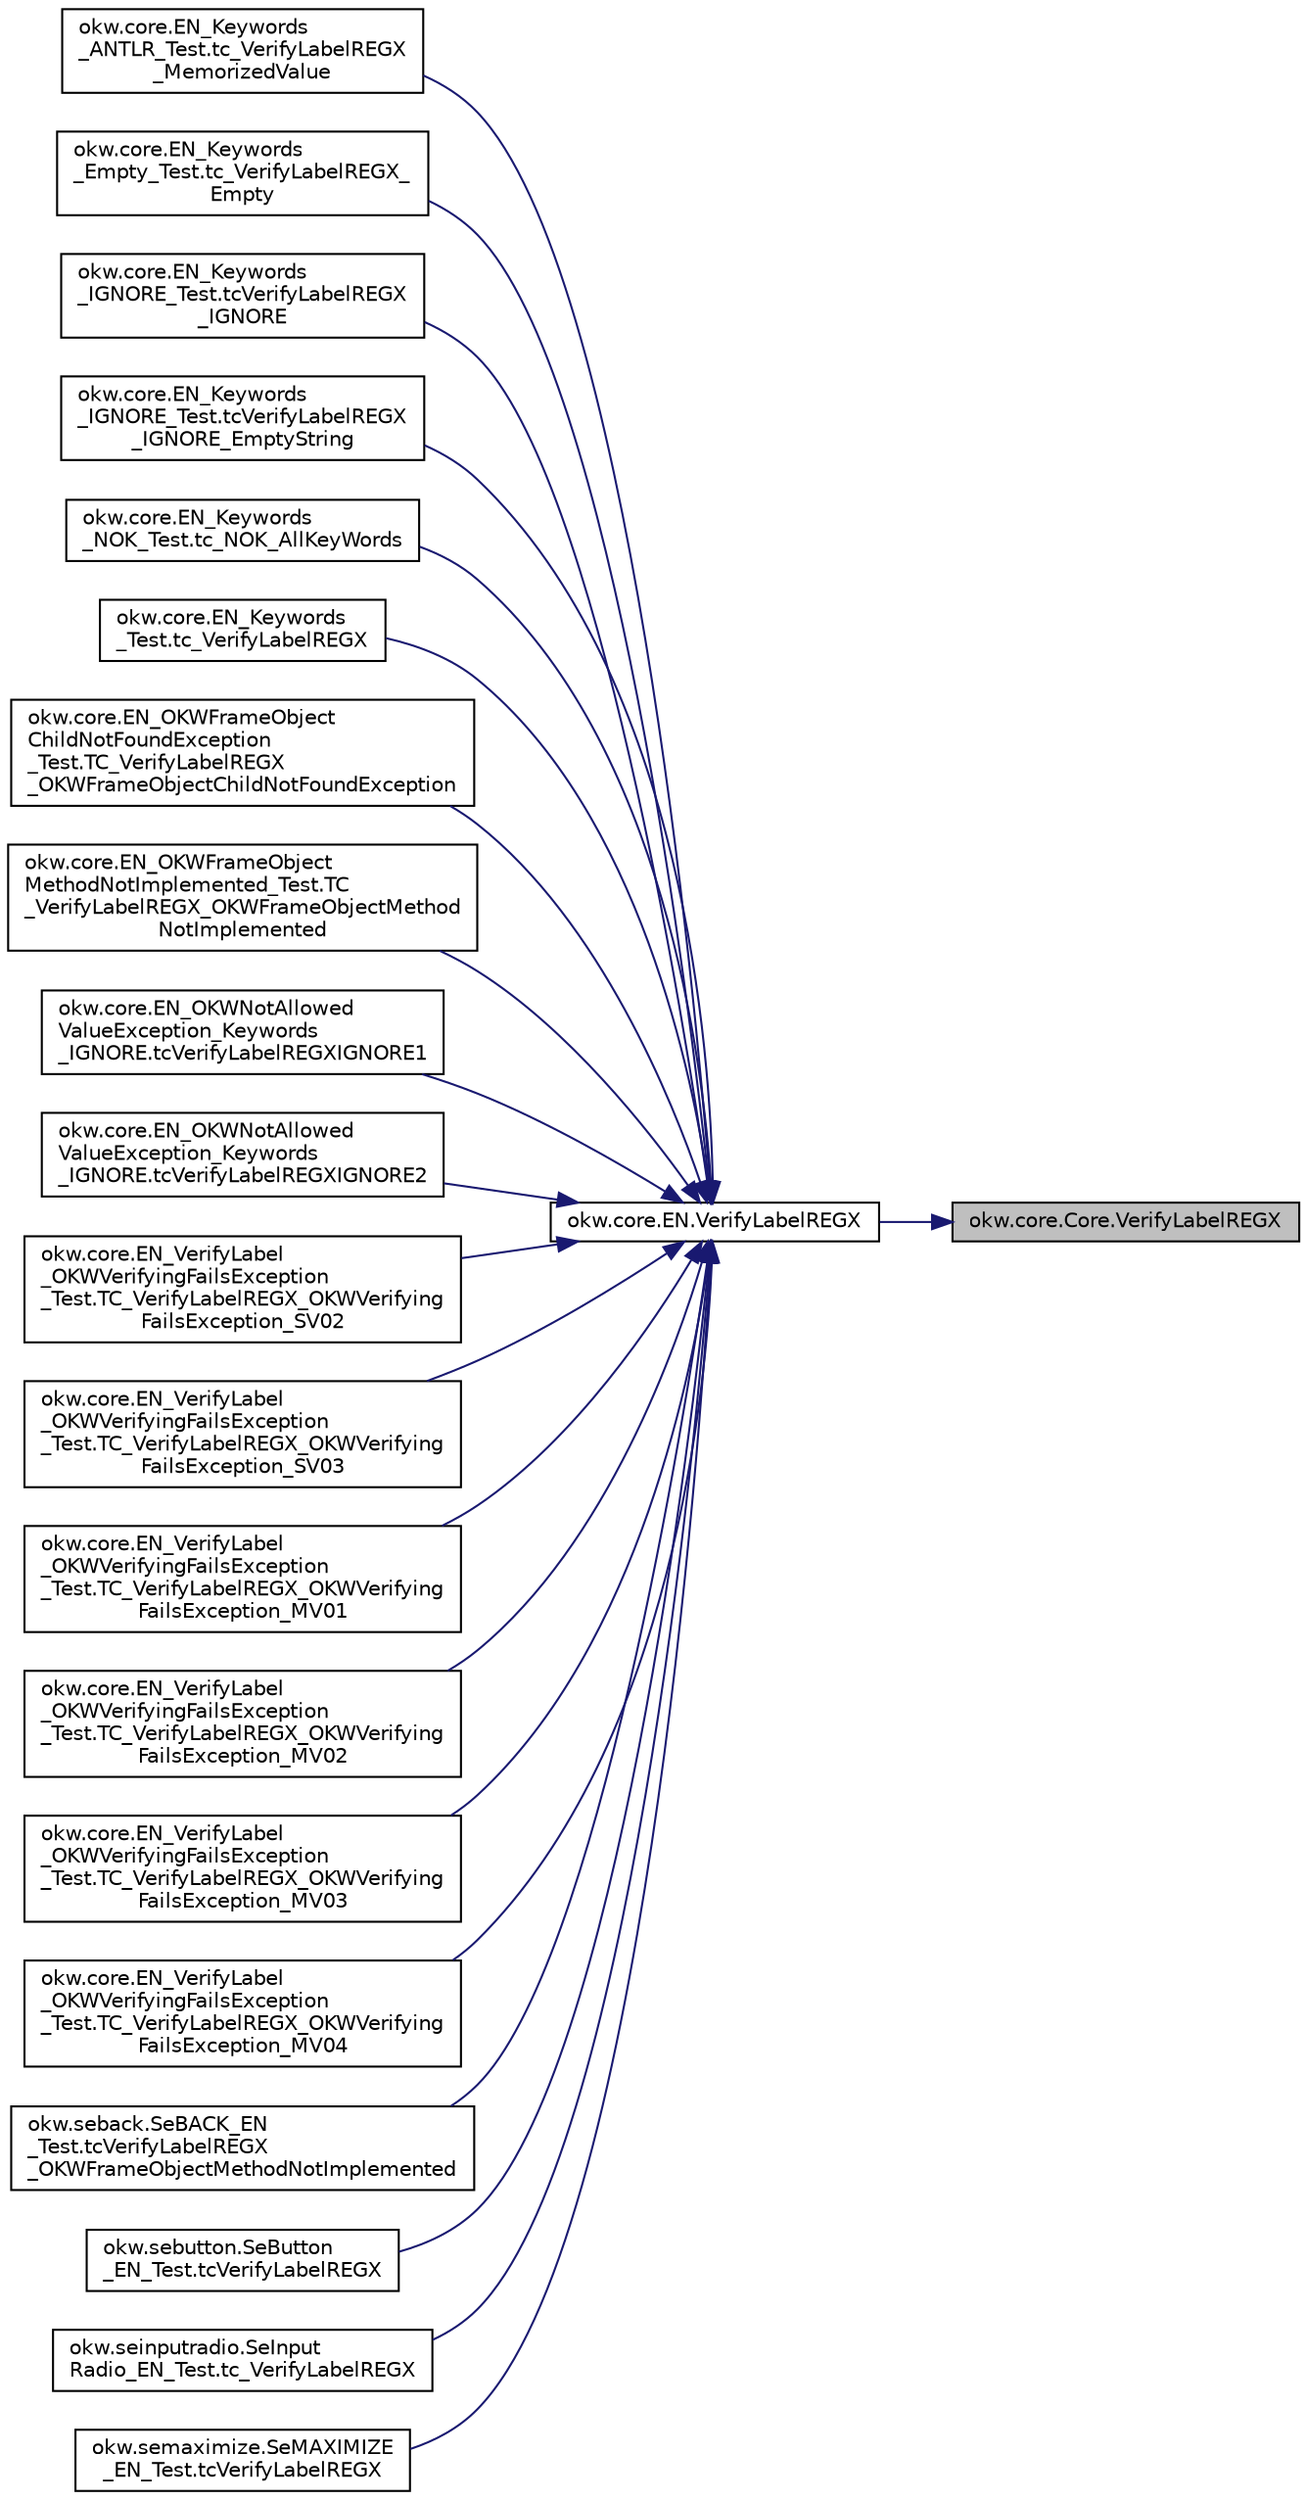 digraph "okw.core.Core.VerifyLabelREGX"
{
 // INTERACTIVE_SVG=YES
 // LATEX_PDF_SIZE
  edge [fontname="Helvetica",fontsize="10",labelfontname="Helvetica",labelfontsize="10"];
  node [fontname="Helvetica",fontsize="10",shape=record];
  rankdir="RL";
  Node4319 [label="okw.core.Core.VerifyLabelREGX",height=0.2,width=0.4,color="black", fillcolor="grey75", style="filled", fontcolor="black",tooltip="Überprüft die Überschrift des Objektes."];
  Node4319 -> Node4320 [dir="back",color="midnightblue",fontsize="10",style="solid",fontname="Helvetica"];
  Node4320 [label="okw.core.EN.VerifyLabelREGX",height=0.2,width=0.4,color="black", fillcolor="white", style="filled",URL="$classokw_1_1core_1_1_e_n.html#a33c8aac65f5d1f919065a9ec5e47f415",tooltip="Überprüft die Überschrift des Objektes."];
  Node4320 -> Node4321 [dir="back",color="midnightblue",fontsize="10",style="solid",fontname="Helvetica"];
  Node4321 [label="okw.core.EN_Keywords\l_ANTLR_Test.tc_VerifyLabelREGX\l_MemorizedValue",height=0.2,width=0.4,color="black", fillcolor="white", style="filled",URL="$classokw_1_1core_1_1_e_n___keywords___a_n_t_l_r___test.html#a7d3f82b882bb3d57869322402caf8edd",tooltip=" "];
  Node4320 -> Node4322 [dir="back",color="midnightblue",fontsize="10",style="solid",fontname="Helvetica"];
  Node4322 [label="okw.core.EN_Keywords\l_Empty_Test.tc_VerifyLabelREGX_\lEmpty",height=0.2,width=0.4,color="black", fillcolor="white", style="filled",URL="$classokw_1_1core_1_1_e_n___keywords___empty___test.html#acc74c594635d4e02913a9707027903f6",tooltip="Prüft \"${EMPTY}\" für das Schlüsslewort VerifyLabel(strng,string)"];
  Node4320 -> Node4323 [dir="back",color="midnightblue",fontsize="10",style="solid",fontname="Helvetica"];
  Node4323 [label="okw.core.EN_Keywords\l_IGNORE_Test.tcVerifyLabelREGX\l_IGNORE",height=0.2,width=0.4,color="black", fillcolor="white", style="filled",URL="$classokw_1_1core_1_1_e_n___keywords___i_g_n_o_r_e___test.html#abdd39af32353efae68eac80b693bb618",tooltip=" "];
  Node4320 -> Node4324 [dir="back",color="midnightblue",fontsize="10",style="solid",fontname="Helvetica"];
  Node4324 [label="okw.core.EN_Keywords\l_IGNORE_Test.tcVerifyLabelREGX\l_IGNORE_EmptyString",height=0.2,width=0.4,color="black", fillcolor="white", style="filled",URL="$classokw_1_1core_1_1_e_n___keywords___i_g_n_o_r_e___test.html#a3170f755d09a1ce7e67c68cc923b20fc",tooltip=" "];
  Node4320 -> Node4325 [dir="back",color="midnightblue",fontsize="10",style="solid",fontname="Helvetica"];
  Node4325 [label="okw.core.EN_Keywords\l_NOK_Test.tc_NOK_AllKeyWords",height=0.2,width=0.4,color="black", fillcolor="white", style="filled",URL="$classokw_1_1core_1_1_e_n___keywords___n_o_k___test.html#a81a960a2341dfb0e27da7871291c84dc",tooltip="Prüft methoden aufruf für einen einfachen Click."];
  Node4320 -> Node4326 [dir="back",color="midnightblue",fontsize="10",style="solid",fontname="Helvetica"];
  Node4326 [label="okw.core.EN_Keywords\l_Test.tc_VerifyLabelREGX",height=0.2,width=0.4,color="black", fillcolor="white", style="filled",URL="$classokw_1_1core_1_1_e_n___keywords___test.html#a5a9b010b788b61511a51640fdefb5473",tooltip="\"Normaler\" Testfall für das Schlüsselwort EN.VerifyLabelREGX(String,String)."];
  Node4320 -> Node4327 [dir="back",color="midnightblue",fontsize="10",style="solid",fontname="Helvetica"];
  Node4327 [label="okw.core.EN_OKWFrameObject\lChildNotFoundException\l_Test.TC_VerifyLabelREGX\l_OKWFrameObjectChildNotFoundException",height=0.2,width=0.4,color="black", fillcolor="white", style="filled",URL="$classokw_1_1core_1_1_e_n___o_k_w_frame_object_child_not_found_exception___test.html#a1ab06ec8e7266ccd2351358cbd8acb56",tooltip="Prüft, ob die Ausnahme OKWFrameObjectChildNotFoundException durch die LFC-VerifyLabelREGX ausgelöst w..."];
  Node4320 -> Node4328 [dir="back",color="midnightblue",fontsize="10",style="solid",fontname="Helvetica"];
  Node4328 [label="okw.core.EN_OKWFrameObject\lMethodNotImplemented_Test.TC\l_VerifyLabelREGX_OKWFrameObjectMethod\lNotImplemented",height=0.2,width=0.4,color="black", fillcolor="white", style="filled",URL="$classokw_1_1core_1_1_e_n___o_k_w_frame_object_method_not_implemented___test.html#ac1b160b211d0a952829432cc809a575e",tooltip="Prüft ob die Ausnahme OKWFrameObjectMethodNotImplemented von VerifyCaptionREGX( FN,..."];
  Node4320 -> Node4329 [dir="back",color="midnightblue",fontsize="10",style="solid",fontname="Helvetica"];
  Node4329 [label="okw.core.EN_OKWNotAllowed\lValueException_Keywords\l_IGNORE.tcVerifyLabelREGXIGNORE1",height=0.2,width=0.4,color="black", fillcolor="white", style="filled",URL="$classokw_1_1core_1_1_e_n___o_k_w_not_allowed_value_exception___keywords___i_g_n_o_r_e.html#a2a098a01c825e58bc17c21cb660e392d",tooltip="Prüft ob \"${IGNORE} \" die Ausnahme okw.exceptions.OKWNotAllowedValueException auslöst."];
  Node4320 -> Node4330 [dir="back",color="midnightblue",fontsize="10",style="solid",fontname="Helvetica"];
  Node4330 [label="okw.core.EN_OKWNotAllowed\lValueException_Keywords\l_IGNORE.tcVerifyLabelREGXIGNORE2",height=0.2,width=0.4,color="black", fillcolor="white", style="filled",URL="$classokw_1_1core_1_1_e_n___o_k_w_not_allowed_value_exception___keywords___i_g_n_o_r_e.html#a01f380e6967cc2a70a25ae2dcbe3cae1",tooltip="Prüft ob \"\"${IGNORE}${TCN}\" die Ausnahme okw.exceptions.OKWNotAllowedValueException auslöst."];
  Node4320 -> Node4331 [dir="back",color="midnightblue",fontsize="10",style="solid",fontname="Helvetica"];
  Node4331 [label="okw.core.EN_VerifyLabel\l_OKWVerifyingFailsException\l_Test.TC_VerifyLabelREGX_OKWVerifying\lFailsException_SV02",height=0.2,width=0.4,color="black", fillcolor="white", style="filled",URL="$classokw_1_1core_1_1_e_n___verify_label___o_k_w_verifying_fails_exception___test.html#af22c7094a42a9405a9d992ddfde2242f",tooltip="Prüft, ob die Ausnahme OKWVerifyingFailsException bei einem Soll/Ist-Vergleich ausgelöst wird."];
  Node4320 -> Node4332 [dir="back",color="midnightblue",fontsize="10",style="solid",fontname="Helvetica"];
  Node4332 [label="okw.core.EN_VerifyLabel\l_OKWVerifyingFailsException\l_Test.TC_VerifyLabelREGX_OKWVerifying\lFailsException_SV03",height=0.2,width=0.4,color="black", fillcolor="white", style="filled",URL="$classokw_1_1core_1_1_e_n___verify_label___o_k_w_verifying_fails_exception___test.html#a9dbd5baaa8296c25765acb158143bbc4",tooltip="Prüft, ob die Ausnahme OKWVerifyingFailsException bei einem Soll/Ist-Vergleich ausgelöst wird."];
  Node4320 -> Node4333 [dir="back",color="midnightblue",fontsize="10",style="solid",fontname="Helvetica"];
  Node4333 [label="okw.core.EN_VerifyLabel\l_OKWVerifyingFailsException\l_Test.TC_VerifyLabelREGX_OKWVerifying\lFailsException_MV01",height=0.2,width=0.4,color="black", fillcolor="white", style="filled",URL="$classokw_1_1core_1_1_e_n___verify_label___o_k_w_verifying_fails_exception___test.html#a51c25a006faecb3d4bf7571cffa553a6",tooltip="Prüft, ob die Ausnahme OKWVerifyingFailsException bei einem Soll/Ist-Vergleich ausgelöst wird."];
  Node4320 -> Node4334 [dir="back",color="midnightblue",fontsize="10",style="solid",fontname="Helvetica"];
  Node4334 [label="okw.core.EN_VerifyLabel\l_OKWVerifyingFailsException\l_Test.TC_VerifyLabelREGX_OKWVerifying\lFailsException_MV02",height=0.2,width=0.4,color="black", fillcolor="white", style="filled",URL="$classokw_1_1core_1_1_e_n___verify_label___o_k_w_verifying_fails_exception___test.html#ac61d3c202e94a1dc164d5a6e7006eea7",tooltip="Prüft, ob die Ausnahme OKWVerifyingFailsException bei einem Soll/Ist-Vergleich ausgelöst wird."];
  Node4320 -> Node4335 [dir="back",color="midnightblue",fontsize="10",style="solid",fontname="Helvetica"];
  Node4335 [label="okw.core.EN_VerifyLabel\l_OKWVerifyingFailsException\l_Test.TC_VerifyLabelREGX_OKWVerifying\lFailsException_MV03",height=0.2,width=0.4,color="black", fillcolor="white", style="filled",URL="$classokw_1_1core_1_1_e_n___verify_label___o_k_w_verifying_fails_exception___test.html#a690aec12aa28796c458455bba0e67b60",tooltip="Prüft, ob die Ausnahme OKWVerifyingFailsException bei einem Soll/Ist-Vergleich ausgelöst wird."];
  Node4320 -> Node4336 [dir="back",color="midnightblue",fontsize="10",style="solid",fontname="Helvetica"];
  Node4336 [label="okw.core.EN_VerifyLabel\l_OKWVerifyingFailsException\l_Test.TC_VerifyLabelREGX_OKWVerifying\lFailsException_MV04",height=0.2,width=0.4,color="black", fillcolor="white", style="filled",URL="$classokw_1_1core_1_1_e_n___verify_label___o_k_w_verifying_fails_exception___test.html#a6483317a5edcbc6a4d6f1488bb145c9b",tooltip="Prüft, ob die Ausnahme OKWVerifyingFailsException bei einem Soll/Ist-Vergleich ausgelöst wird."];
  Node4320 -> Node4337 [dir="back",color="midnightblue",fontsize="10",style="solid",fontname="Helvetica"];
  Node4337 [label="okw.seback.SeBACK_EN\l_Test.tcVerifyLabelREGX\l_OKWFrameObjectMethodNotImplemented",height=0.2,width=0.4,color="black", fillcolor="white", style="filled",URL="$classokw_1_1seback_1_1_se_b_a_c_k___e_n___test.html#a74255217b71a8d457b9b2361c7046386",tooltip="Test des Schlüsselwortes \"VerifyLabelREGX( FN, ExpVal ) für SeBACK."];
  Node4320 -> Node4338 [dir="back",color="midnightblue",fontsize="10",style="solid",fontname="Helvetica"];
  Node4338 [label="okw.sebutton.SeButton\l_EN_Test.tcVerifyLabelREGX",height=0.2,width=0.4,color="black", fillcolor="white", style="filled",URL="$classokw_1_1sebutton_1_1_se_button___e_n___test.html#a9cf64fdff3044056de3db13a00d18ef0",tooltip="Test des Schlüsselwortes VerifyLabel für den GUI-Adapter SeButton."];
  Node4320 -> Node4339 [dir="back",color="midnightblue",fontsize="10",style="solid",fontname="Helvetica"];
  Node4339 [label="okw.seinputradio.SeInput\lRadio_EN_Test.tc_VerifyLabelREGX",height=0.2,width=0.4,color="black", fillcolor="white", style="filled",URL="$classokw_1_1seinputradio_1_1_se_input_radio___e_n___test.html#a8901aaf5b02b82d29580fbad5c3b7569",tooltip="Test des Schlüsselwortes VerifyLabelREGX für den GUI-Adapter SeInputRadio."];
  Node4320 -> Node4340 [dir="back",color="midnightblue",fontsize="10",style="solid",fontname="Helvetica"];
  Node4340 [label="okw.semaximize.SeMAXIMIZE\l_EN_Test.tcVerifyLabelREGX",height=0.2,width=0.4,color="black", fillcolor="white", style="filled",URL="$classokw_1_1semaximize_1_1_se_m_a_x_i_m_i_z_e___e_n___test.html#aba16b77b88705e194e908c060f869b82",tooltip="Test des Schlüsselwortes \"VerifyLabelREGX( FN, ExpVal ) für SeMAXIMIZE."];
}
